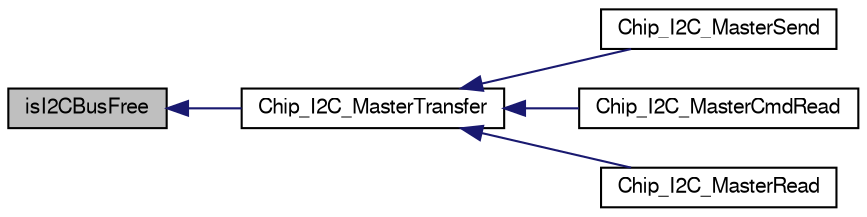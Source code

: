 digraph "isI2CBusFree"
{
  edge [fontname="FreeSans",fontsize="10",labelfontname="FreeSans",labelfontsize="10"];
  node [fontname="FreeSans",fontsize="10",shape=record];
  rankdir="LR";
  Node1 [label="isI2CBusFree",height=0.2,width=0.4,color="black", fillcolor="grey75", style="filled", fontcolor="black"];
  Node1 -> Node2 [dir="back",color="midnightblue",fontsize="10",style="solid"];
  Node2 [label="Chip_I2C_MasterTransfer",height=0.2,width=0.4,color="black", fillcolor="white", style="filled",URL="$group__I2C__17XX__40XX.html#ga5f89391d66048894f4365d3b2b7df267",tooltip="Transmit and Receive data in master mode. "];
  Node2 -> Node3 [dir="back",color="midnightblue",fontsize="10",style="solid"];
  Node3 [label="Chip_I2C_MasterSend",height=0.2,width=0.4,color="black", fillcolor="white", style="filled",URL="$group__I2C__17XX__40XX.html#ga9ff549bdb526786d313c141b11cab43e",tooltip="Transmit data to I2C slave using I2C Master mode. "];
  Node2 -> Node4 [dir="back",color="midnightblue",fontsize="10",style="solid"];
  Node4 [label="Chip_I2C_MasterCmdRead",height=0.2,width=0.4,color="black", fillcolor="white", style="filled",URL="$group__I2C__17XX__40XX.html#ga4a875b456dfe68acbe8ce1fc74d88bd3",tooltip="Transfer a command to slave and receive data from slave after a repeated start. "];
  Node2 -> Node5 [dir="back",color="midnightblue",fontsize="10",style="solid"];
  Node5 [label="Chip_I2C_MasterRead",height=0.2,width=0.4,color="black", fillcolor="white", style="filled",URL="$group__I2C__17XX__40XX.html#gae816049843eb162c803b5058ebd9a25c",tooltip="Set function that must handle I2C events. "];
}
